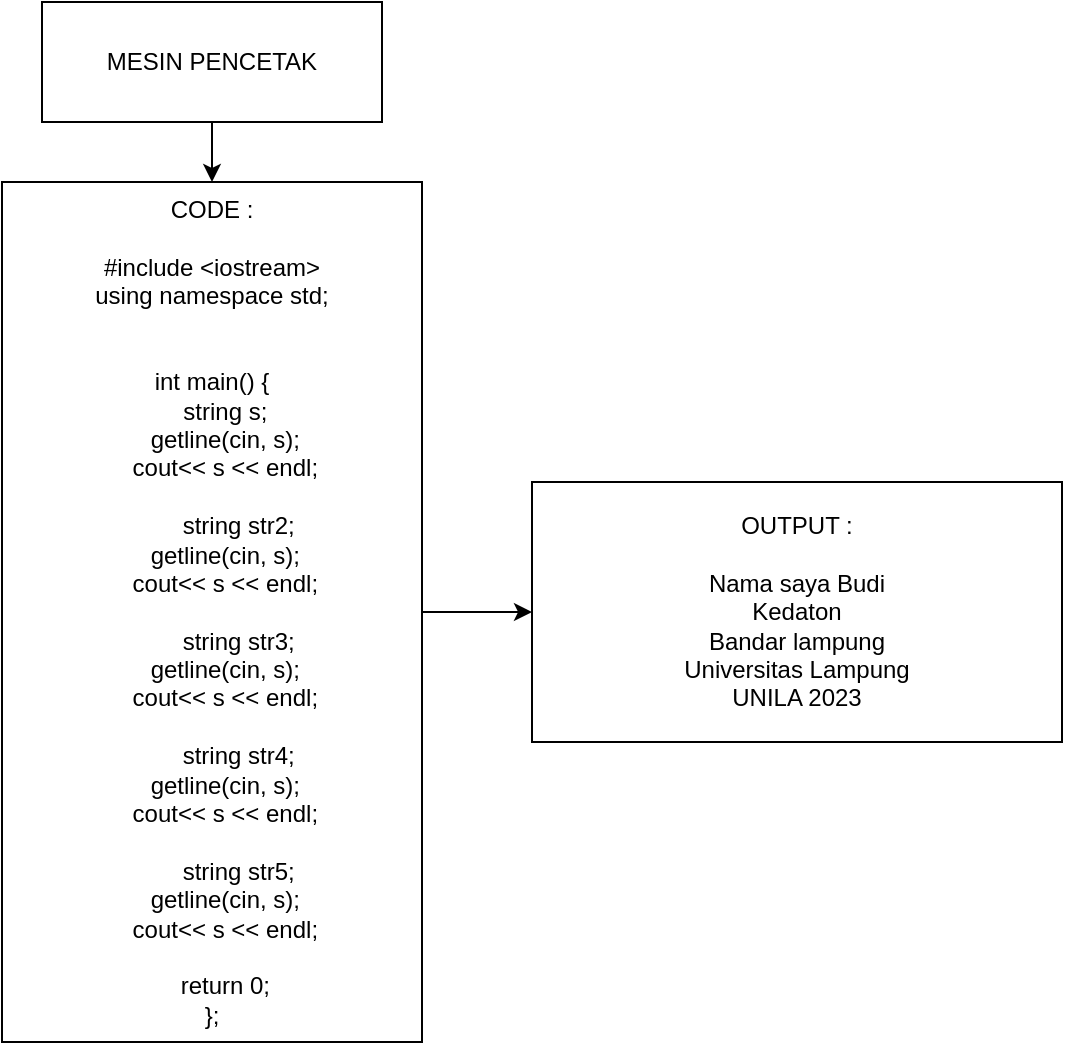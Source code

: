 <mxfile>
    <diagram id="mEYuoDc18wEsHGArs22r" name="Page-1">
        <mxGraphModel dx="1105" dy="604" grid="1" gridSize="10" guides="1" tooltips="1" connect="1" arrows="1" fold="1" page="1" pageScale="1" pageWidth="850" pageHeight="1100" math="0" shadow="0">
            <root>
                <mxCell id="0"/>
                <mxCell id="1" parent="0"/>
                <mxCell id="4" value="" style="edgeStyle=none;html=1;" edge="1" parent="1" source="2" target="3">
                    <mxGeometry relative="1" as="geometry"/>
                </mxCell>
                <mxCell id="2" value="MESIN PENCETAK" style="rounded=0;whiteSpace=wrap;html=1;" vertex="1" parent="1">
                    <mxGeometry x="180" y="30" width="170" height="60" as="geometry"/>
                </mxCell>
                <mxCell id="7" value="" style="edgeStyle=none;html=1;" edge="1" parent="1" source="3" target="5">
                    <mxGeometry relative="1" as="geometry"/>
                </mxCell>
                <mxCell id="3" value="CODE :&lt;br&gt;&lt;br&gt;&lt;div&gt;#include &amp;lt;iostream&amp;gt;&lt;/div&gt;&lt;div&gt;using namespace std;&lt;/div&gt;&lt;div&gt;&lt;br&gt;&lt;/div&gt;&lt;div&gt;&lt;br&gt;&lt;/div&gt;&lt;div&gt;int main() {&lt;/div&gt;&lt;div&gt;&amp;nbsp; &amp;nbsp; string s;&lt;/div&gt;&lt;div&gt;&amp;nbsp; &amp;nbsp; getline(cin, s);&lt;/div&gt;&lt;div&gt;&amp;nbsp; &amp;nbsp; cout&amp;lt;&amp;lt; s &amp;lt;&amp;lt; endl;&lt;/div&gt;&lt;div&gt;&amp;nbsp; &amp;nbsp;&amp;nbsp;&lt;/div&gt;&lt;div&gt;&amp;nbsp; &amp;nbsp; &amp;nbsp; &amp;nbsp; string str2;&lt;/div&gt;&lt;div&gt;&amp;nbsp; &amp;nbsp; getline(cin, s);&lt;/div&gt;&lt;div&gt;&amp;nbsp; &amp;nbsp; cout&amp;lt;&amp;lt; s &amp;lt;&amp;lt; endl;&lt;/div&gt;&lt;div&gt;&amp;nbsp; &amp;nbsp;&amp;nbsp;&lt;/div&gt;&lt;div&gt;&amp;nbsp; &amp;nbsp; &amp;nbsp; &amp;nbsp; string str3;&lt;/div&gt;&lt;div&gt;&amp;nbsp; &amp;nbsp; getline(cin, s);&lt;/div&gt;&lt;div&gt;&amp;nbsp; &amp;nbsp; cout&amp;lt;&amp;lt; s &amp;lt;&amp;lt; endl;&lt;/div&gt;&lt;div&gt;&amp;nbsp; &amp;nbsp;&amp;nbsp;&lt;/div&gt;&lt;div&gt;&amp;nbsp; &amp;nbsp; &amp;nbsp; &amp;nbsp; string str4;&lt;/div&gt;&lt;div&gt;&amp;nbsp; &amp;nbsp; getline(cin, s);&lt;/div&gt;&lt;div&gt;&amp;nbsp; &amp;nbsp; cout&amp;lt;&amp;lt; s &amp;lt;&amp;lt; endl;&lt;/div&gt;&lt;div&gt;&amp;nbsp; &amp;nbsp;&amp;nbsp;&lt;/div&gt;&lt;div&gt;&amp;nbsp; &amp;nbsp; &amp;nbsp; &amp;nbsp; string str5;&lt;/div&gt;&lt;div&gt;&amp;nbsp; &amp;nbsp; getline(cin, s);&lt;/div&gt;&lt;div&gt;&amp;nbsp; &amp;nbsp; cout&amp;lt;&amp;lt; s &amp;lt;&amp;lt; endl;&lt;/div&gt;&lt;div&gt;&amp;nbsp; &amp;nbsp;&amp;nbsp;&lt;/div&gt;&lt;div&gt;&amp;nbsp; &amp;nbsp; return 0;&lt;/div&gt;&lt;div&gt;};&lt;/div&gt;" style="rounded=0;whiteSpace=wrap;html=1;" vertex="1" parent="1">
                    <mxGeometry x="160" y="120" width="210" height="430" as="geometry"/>
                </mxCell>
                <mxCell id="5" value="OUTPUT :&lt;br&gt;&lt;br&gt;&lt;div&gt;Nama saya Budi&lt;/div&gt;&lt;div&gt;Kedaton&lt;/div&gt;&lt;div&gt;Bandar lampung&lt;/div&gt;&lt;div&gt;Universitas Lampung&lt;/div&gt;&lt;div&gt;UNILA 2023&lt;/div&gt;" style="rounded=0;whiteSpace=wrap;html=1;" vertex="1" parent="1">
                    <mxGeometry x="425" y="270" width="265" height="130" as="geometry"/>
                </mxCell>
            </root>
        </mxGraphModel>
    </diagram>
</mxfile>